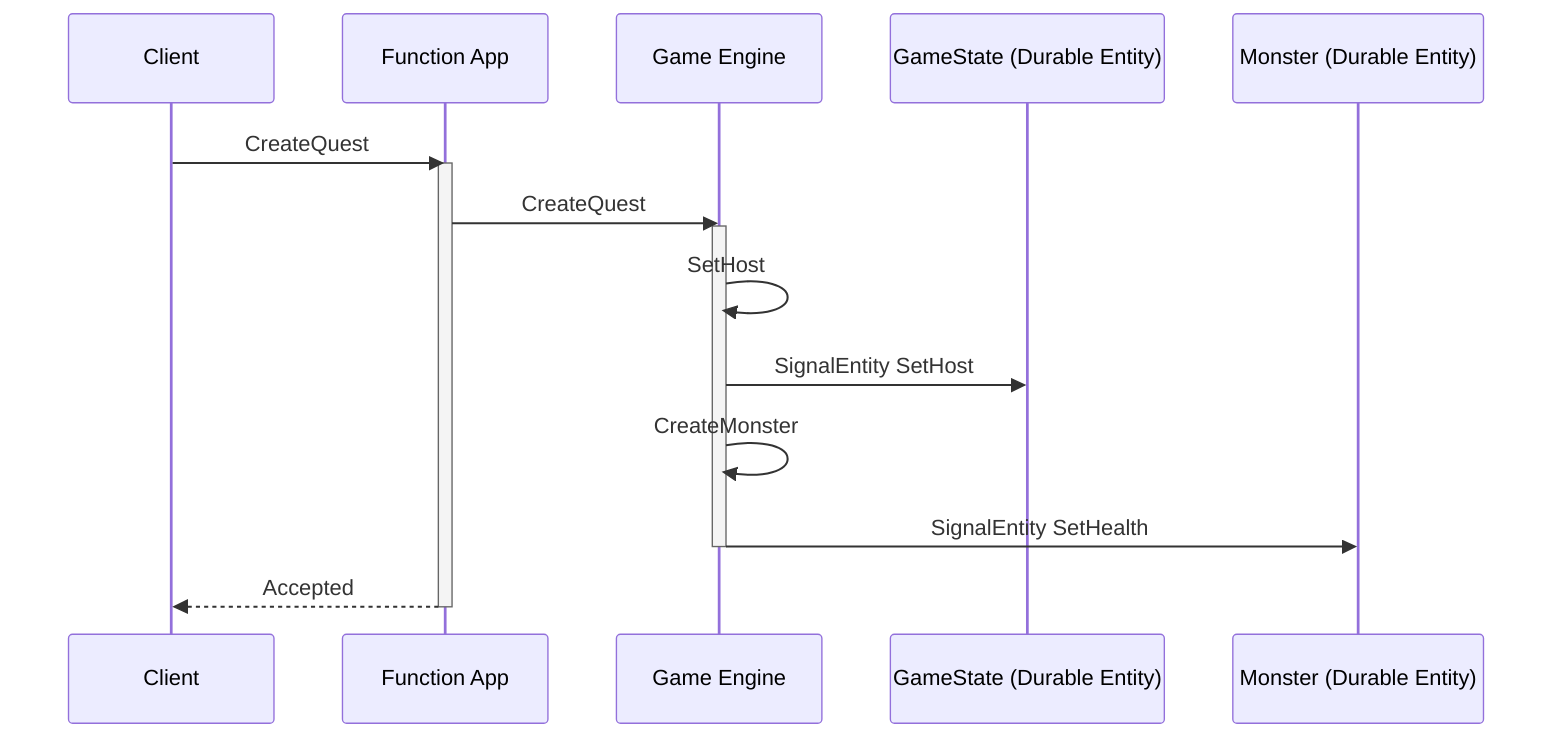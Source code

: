 sequenceDiagram
  Client ->> Function App: CreateQuest
  activate Function App
  Function App ->> Game Engine: CreateQuest
  activate Game Engine
  Game Engine ->> Game Engine: SetHost
  Game Engine ->> GameState (Durable Entity): SignalEntity SetHost
  Game Engine ->> Game Engine: CreateMonster
  Game Engine ->> Monster (Durable Entity): SignalEntity SetHealth
  deactivate Game Engine
  Function App -->> Client: Accepted
  deactivate Function App